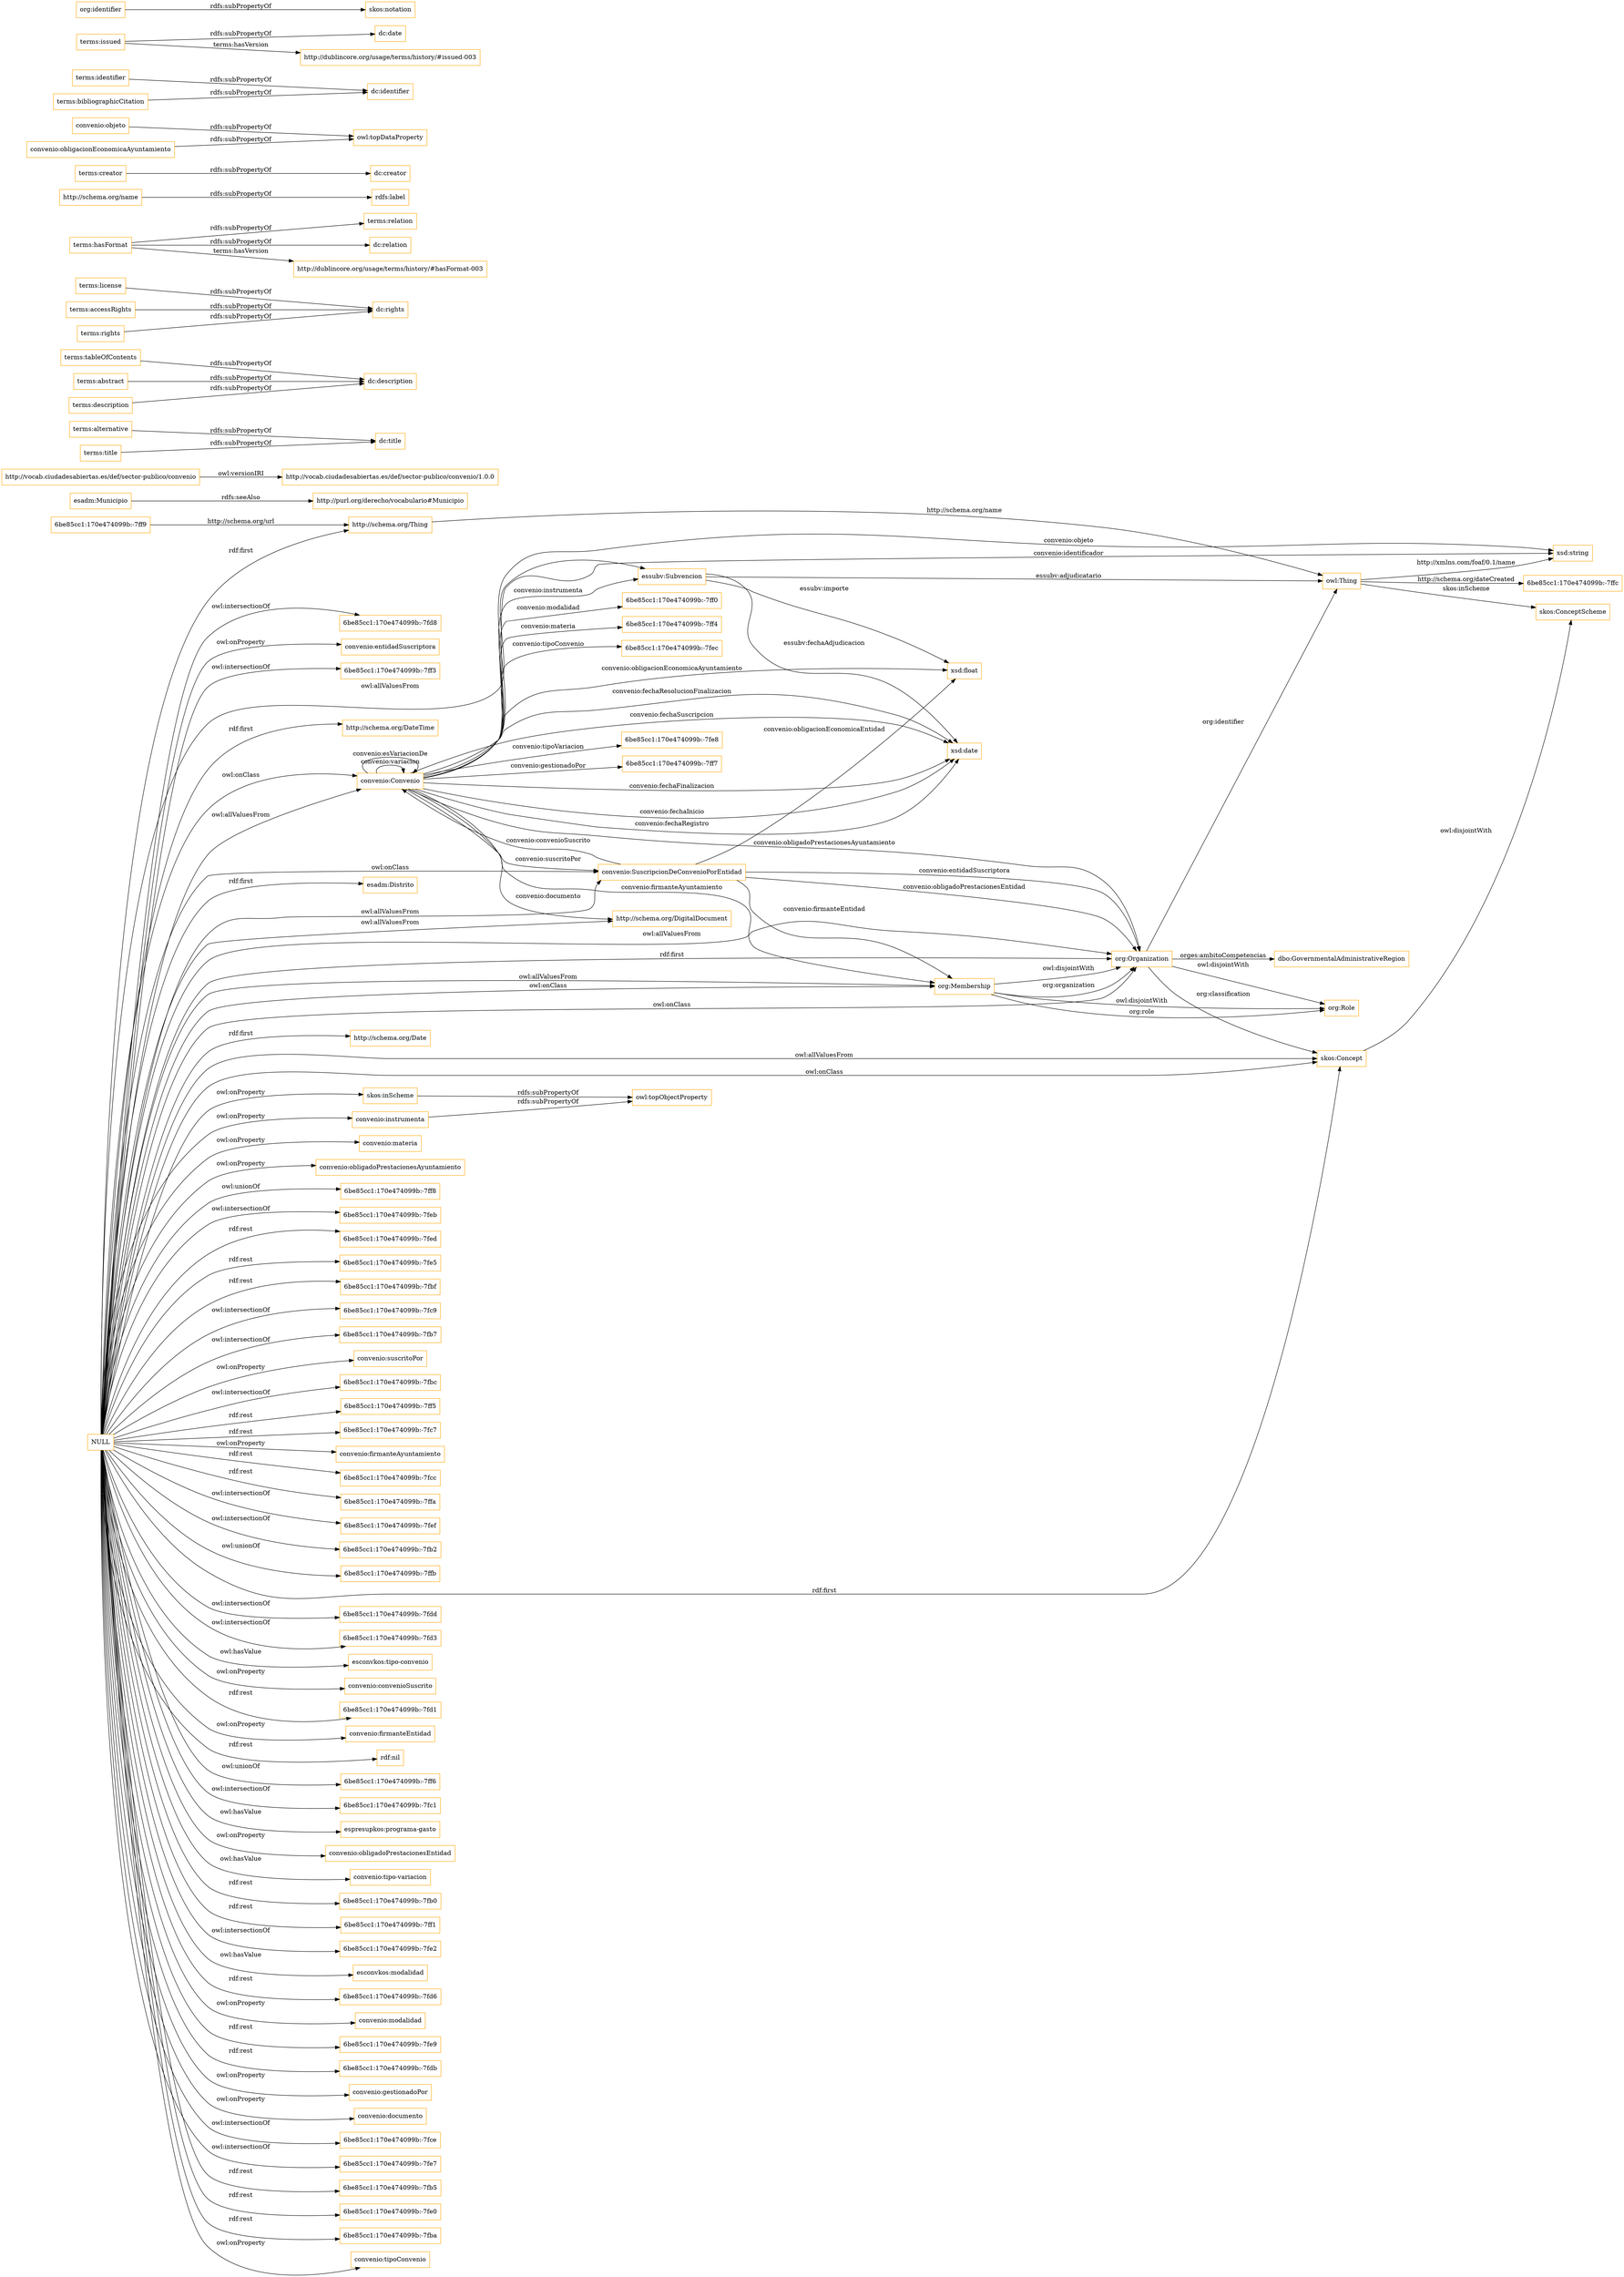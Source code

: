 digraph ar2dtool_diagram { 
rankdir=LR;
size="1501"
node [shape = rectangle, color="orange"]; "convenio:Convenio" "6be85cc1:170e474099b:-7ff0" "essubv:Subvencion" "6be85cc1:170e474099b:-7ff4" "dbo:GovernmentalAdministrativeRegion" "6be85cc1:170e474099b:-7fec" "6be85cc1:170e474099b:-7fe8" "http://schema.org/DateTime" "6be85cc1:170e474099b:-7ffc" "skos:ConceptScheme" "6be85cc1:170e474099b:-7ff9" "convenio:SuscripcionDeConvenioPorEntidad" "esadm:Distrito" "http://schema.org/DigitalDocument" "http://schema.org/Thing" "6be85cc1:170e474099b:-7ff7" "skos:Concept" "esadm:Municipio" "org:Role" "org:Organization" "http://schema.org/Date" "org:Membership" ; /*classes style*/
	"http://vocab.ciudadesabiertas.es/def/sector-publico/convenio" -> "http://vocab.ciudadesabiertas.es/def/sector-publico/convenio/1.0.0" [ label = "owl:versionIRI" ];
	"terms:alternative" -> "dc:title" [ label = "rdfs:subPropertyOf" ];
	"terms:tableOfContents" -> "dc:description" [ label = "rdfs:subPropertyOf" ];
	"terms:license" -> "dc:rights" [ label = "rdfs:subPropertyOf" ];
	"terms:hasFormat" -> "terms:relation" [ label = "rdfs:subPropertyOf" ];
	"terms:hasFormat" -> "dc:relation" [ label = "rdfs:subPropertyOf" ];
	"terms:hasFormat" -> "http://dublincore.org/usage/terms/history/#hasFormat-003" [ label = "terms:hasVersion" ];
	"http://schema.org/name" -> "rdfs:label" [ label = "rdfs:subPropertyOf" ];
	"terms:creator" -> "dc:creator" [ label = "rdfs:subPropertyOf" ];
	"terms:accessRights" -> "dc:rights" [ label = "rdfs:subPropertyOf" ];
	"terms:title" -> "dc:title" [ label = "rdfs:subPropertyOf" ];
	"terms:abstract" -> "dc:description" [ label = "rdfs:subPropertyOf" ];
	"skos:Concept" -> "skos:ConceptScheme" [ label = "owl:disjointWith" ];
	"esadm:Municipio" -> "http://purl.org/derecho/vocabulario#Municipio" [ label = "rdfs:seeAlso" ];
	"org:Membership" -> "org:Role" [ label = "owl:disjointWith" ];
	"org:Membership" -> "org:Organization" [ label = "owl:disjointWith" ];
	"convenio:objeto" -> "owl:topDataProperty" [ label = "rdfs:subPropertyOf" ];
	"org:Organization" -> "org:Role" [ label = "owl:disjointWith" ];
	"terms:identifier" -> "dc:identifier" [ label = "rdfs:subPropertyOf" ];
	"convenio:instrumenta" -> "owl:topObjectProperty" [ label = "rdfs:subPropertyOf" ];
	"skos:inScheme" -> "owl:topObjectProperty" [ label = "rdfs:subPropertyOf" ];
	"NULL" -> "convenio:materia" [ label = "owl:onProperty" ];
	"NULL" -> "convenio:obligadoPrestacionesAyuntamiento" [ label = "owl:onProperty" ];
	"NULL" -> "6be85cc1:170e474099b:-7ff8" [ label = "owl:unionOf" ];
	"NULL" -> "skos:Concept" [ label = "rdf:first" ];
	"NULL" -> "6be85cc1:170e474099b:-7feb" [ label = "owl:intersectionOf" ];
	"NULL" -> "6be85cc1:170e474099b:-7fed" [ label = "rdf:rest" ];
	"NULL" -> "org:Membership" [ label = "owl:allValuesFrom" ];
	"NULL" -> "6be85cc1:170e474099b:-7fe5" [ label = "rdf:rest" ];
	"NULL" -> "http://schema.org/Date" [ label = "rdf:first" ];
	"NULL" -> "6be85cc1:170e474099b:-7fbf" [ label = "rdf:rest" ];
	"NULL" -> "6be85cc1:170e474099b:-7fc9" [ label = "owl:intersectionOf" ];
	"NULL" -> "org:Organization" [ label = "owl:allValuesFrom" ];
	"NULL" -> "6be85cc1:170e474099b:-7fb7" [ label = "owl:intersectionOf" ];
	"NULL" -> "convenio:suscritoPor" [ label = "owl:onProperty" ];
	"NULL" -> "6be85cc1:170e474099b:-7fbc" [ label = "owl:intersectionOf" ];
	"NULL" -> "6be85cc1:170e474099b:-7ff5" [ label = "rdf:rest" ];
	"NULL" -> "6be85cc1:170e474099b:-7fc7" [ label = "rdf:rest" ];
	"NULL" -> "convenio:firmanteAyuntamiento" [ label = "owl:onProperty" ];
	"NULL" -> "6be85cc1:170e474099b:-7fcc" [ label = "rdf:rest" ];
	"NULL" -> "convenio:Convenio" [ label = "owl:allValuesFrom" ];
	"NULL" -> "6be85cc1:170e474099b:-7ffa" [ label = "rdf:rest" ];
	"NULL" -> "http://schema.org/DateTime" [ label = "rdf:first" ];
	"NULL" -> "6be85cc1:170e474099b:-7fef" [ label = "owl:intersectionOf" ];
	"NULL" -> "6be85cc1:170e474099b:-7fb2" [ label = "owl:intersectionOf" ];
	"NULL" -> "convenio:SuscripcionDeConvenioPorEntidad" [ label = "owl:onClass" ];
	"NULL" -> "6be85cc1:170e474099b:-7ffb" [ label = "owl:unionOf" ];
	"NULL" -> "6be85cc1:170e474099b:-7fdd" [ label = "owl:intersectionOf" ];
	"NULL" -> "6be85cc1:170e474099b:-7fd3" [ label = "owl:intersectionOf" ];
	"NULL" -> "esconvkos:tipo-convenio" [ label = "owl:hasValue" ];
	"NULL" -> "convenio:convenioSuscrito" [ label = "owl:onProperty" ];
	"NULL" -> "6be85cc1:170e474099b:-7fd1" [ label = "rdf:rest" ];
	"NULL" -> "skos:Concept" [ label = "owl:allValuesFrom" ];
	"NULL" -> "convenio:firmanteEntidad" [ label = "owl:onProperty" ];
	"NULL" -> "http://schema.org/DigitalDocument" [ label = "owl:allValuesFrom" ];
	"NULL" -> "rdf:nil" [ label = "rdf:rest" ];
	"NULL" -> "6be85cc1:170e474099b:-7ff6" [ label = "owl:unionOf" ];
	"NULL" -> "6be85cc1:170e474099b:-7fc1" [ label = "owl:intersectionOf" ];
	"NULL" -> "espresupkos:programa-gasto" [ label = "owl:hasValue" ];
	"NULL" -> "convenio:obligadoPrestacionesEntidad" [ label = "owl:onProperty" ];
	"NULL" -> "convenio:tipo-variacion" [ label = "owl:hasValue" ];
	"NULL" -> "6be85cc1:170e474099b:-7fb0" [ label = "rdf:rest" ];
	"NULL" -> "6be85cc1:170e474099b:-7ff1" [ label = "rdf:rest" ];
	"NULL" -> "6be85cc1:170e474099b:-7fe2" [ label = "owl:intersectionOf" ];
	"NULL" -> "esconvkos:modalidad" [ label = "owl:hasValue" ];
	"NULL" -> "6be85cc1:170e474099b:-7fd6" [ label = "rdf:rest" ];
	"NULL" -> "essubv:Subvencion" [ label = "owl:allValuesFrom" ];
	"NULL" -> "convenio:modalidad" [ label = "owl:onProperty" ];
	"NULL" -> "6be85cc1:170e474099b:-7fe9" [ label = "rdf:rest" ];
	"NULL" -> "6be85cc1:170e474099b:-7fdb" [ label = "rdf:rest" ];
	"NULL" -> "esadm:Distrito" [ label = "rdf:first" ];
	"NULL" -> "convenio:gestionadoPor" [ label = "owl:onProperty" ];
	"NULL" -> "convenio:Convenio" [ label = "owl:onClass" ];
	"NULL" -> "http://schema.org/Thing" [ label = "rdf:first" ];
	"NULL" -> "convenio:SuscripcionDeConvenioPorEntidad" [ label = "owl:allValuesFrom" ];
	"NULL" -> "convenio:documento" [ label = "owl:onProperty" ];
	"NULL" -> "6be85cc1:170e474099b:-7fce" [ label = "owl:intersectionOf" ];
	"NULL" -> "6be85cc1:170e474099b:-7fe7" [ label = "owl:intersectionOf" ];
	"NULL" -> "org:Membership" [ label = "owl:onClass" ];
	"NULL" -> "skos:Concept" [ label = "owl:onClass" ];
	"NULL" -> "6be85cc1:170e474099b:-7fb5" [ label = "rdf:rest" ];
	"NULL" -> "skos:inScheme" [ label = "owl:onProperty" ];
	"NULL" -> "6be85cc1:170e474099b:-7fe0" [ label = "rdf:rest" ];
	"NULL" -> "6be85cc1:170e474099b:-7fba" [ label = "rdf:rest" ];
	"NULL" -> "convenio:tipoConvenio" [ label = "owl:onProperty" ];
	"NULL" -> "6be85cc1:170e474099b:-7fd8" [ label = "owl:intersectionOf" ];
	"NULL" -> "convenio:instrumenta" [ label = "owl:onProperty" ];
	"NULL" -> "convenio:entidadSuscriptora" [ label = "owl:onProperty" ];
	"NULL" -> "6be85cc1:170e474099b:-7ff3" [ label = "owl:intersectionOf" ];
	"NULL" -> "org:Organization" [ label = "rdf:first" ];
	"NULL" -> "org:Organization" [ label = "owl:onClass" ];
	"terms:rights" -> "dc:rights" [ label = "rdfs:subPropertyOf" ];
	"convenio:obligacionEconomicaAyuntamiento" -> "owl:topDataProperty" [ label = "rdfs:subPropertyOf" ];
	"terms:issued" -> "dc:date" [ label = "rdfs:subPropertyOf" ];
	"terms:issued" -> "http://dublincore.org/usage/terms/history/#issued-003" [ label = "terms:hasVersion" ];
	"terms:bibliographicCitation" -> "dc:identifier" [ label = "rdfs:subPropertyOf" ];
	"terms:description" -> "dc:description" [ label = "rdfs:subPropertyOf" ];
	"org:identifier" -> "skos:notation" [ label = "rdfs:subPropertyOf" ];
	"owl:Thing" -> "xsd:string" [ label = "http://xmlns.com/foaf/0.1/name" ];
	"convenio:Convenio" -> "convenio:Convenio" [ label = "convenio:variacion" ];
	"convenio:Convenio" -> "org:Membership" [ label = "convenio:firmanteAyuntamiento" ];
	"convenio:SuscripcionDeConvenioPorEntidad" -> "org:Membership" [ label = "convenio:firmanteEntidad" ];
	"convenio:Convenio" -> "http://schema.org/DigitalDocument" [ label = "convenio:documento" ];
	"convenio:Convenio" -> "xsd:date" [ label = "convenio:fechaSuscripcion" ];
	"essubv:Subvencion" -> "xsd:date" [ label = "essubv:fechaAdjudicacion" ];
	"owl:Thing" -> "6be85cc1:170e474099b:-7ffc" [ label = "http://schema.org/dateCreated" ];
	"6be85cc1:170e474099b:-7ff9" -> "http://schema.org/Thing" [ label = "http://schema.org/url" ];
	"convenio:Convenio" -> "convenio:Convenio" [ label = "convenio:esVariacionDe" ];
	"owl:Thing" -> "skos:ConceptScheme" [ label = "skos:inScheme" ];
	"convenio:Convenio" -> "xsd:date" [ label = "convenio:fechaFinalizacion" ];
	"convenio:SuscripcionDeConvenioPorEntidad" -> "org:Organization" [ label = "convenio:entidadSuscriptora" ];
	"http://schema.org/Thing" -> "owl:Thing" [ label = "http://schema.org/name" ];
	"convenio:SuscripcionDeConvenioPorEntidad" -> "convenio:Convenio" [ label = "convenio:convenioSuscrito" ];
	"convenio:SuscripcionDeConvenioPorEntidad" -> "org:Organization" [ label = "convenio:obligadoPrestacionesEntidad" ];
	"essubv:Subvencion" -> "owl:Thing" [ label = "essubv:adjudicatario" ];
	"org:Organization" -> "owl:Thing" [ label = "org:identifier" ];
	"org:Organization" -> "skos:Concept" [ label = "org:classification" ];
	"convenio:Convenio" -> "xsd:date" [ label = "convenio:fechaInicio" ];
	"convenio:Convenio" -> "essubv:Subvencion" [ label = "convenio:instrumenta" ];
	"convenio:Convenio" -> "6be85cc1:170e474099b:-7fec" [ label = "convenio:tipoConvenio" ];
	"convenio:SuscripcionDeConvenioPorEntidad" -> "xsd:float" [ label = "convenio:obligacionEconomicaEntidad" ];
	"org:Membership" -> "org:Organization" [ label = "org:organization" ];
	"convenio:Convenio" -> "xsd:string" [ label = "convenio:objeto" ];
	"convenio:Convenio" -> "6be85cc1:170e474099b:-7ff0" [ label = "convenio:modalidad" ];
	"convenio:Convenio" -> "org:Organization" [ label = "convenio:obligadoPrestacionesAyuntamiento" ];
	"org:Membership" -> "org:Role" [ label = "org:role" ];
	"convenio:Convenio" -> "6be85cc1:170e474099b:-7ff7" [ label = "convenio:gestionadoPor" ];
	"convenio:Convenio" -> "xsd:float" [ label = "convenio:obligacionEconomicaAyuntamiento" ];
	"essubv:Subvencion" -> "xsd:float" [ label = "essubv:importe" ];
	"convenio:Convenio" -> "6be85cc1:170e474099b:-7fe8" [ label = "convenio:tipoVariacion" ];
	"convenio:Convenio" -> "xsd:date" [ label = "convenio:fechaResolucionFinalizacion" ];
	"convenio:Convenio" -> "6be85cc1:170e474099b:-7ff4" [ label = "convenio:materia" ];
	"org:Organization" -> "dbo:GovernmentalAdministrativeRegion" [ label = "orges:ambitoCompetencias" ];
	"convenio:Convenio" -> "xsd:date" [ label = "convenio:fechaRegistro" ];
	"convenio:Convenio" -> "xsd:string" [ label = "convenio:identificador" ];
	"convenio:Convenio" -> "convenio:SuscripcionDeConvenioPorEntidad" [ label = "convenio:suscritoPor" ];

}
